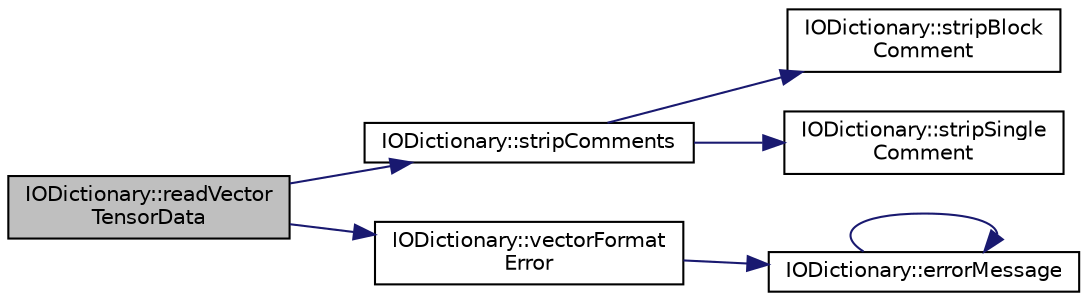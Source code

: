 digraph "IODictionary::readVectorTensorData"
{
 // LATEX_PDF_SIZE
  bgcolor="transparent";
  edge [fontname="Helvetica",fontsize="10",labelfontname="Helvetica",labelfontsize="10"];
  node [fontname="Helvetica",fontsize="10",shape=record];
  rankdir="LR";
  Node1 [label="IODictionary::readVector\lTensorData",height=0.2,width=0.4,color="black", fillcolor="grey75", style="filled", fontcolor="black",tooltip=" "];
  Node1 -> Node2 [color="midnightblue",fontsize="10",style="solid",fontname="Helvetica"];
  Node2 [label="IODictionary::stripComments",height=0.2,width=0.4,color="black",URL="$classIODictionary.html#ac15a8655b8c9e130366de9b2fdf7bd68",tooltip=" "];
  Node2 -> Node3 [color="midnightblue",fontsize="10",style="solid",fontname="Helvetica"];
  Node3 [label="IODictionary::stripBlock\lComment",height=0.2,width=0.4,color="black",URL="$classIODictionary.html#a4ac06e814b5d27749ceaf2cdeffb6f32",tooltip=" "];
  Node2 -> Node4 [color="midnightblue",fontsize="10",style="solid",fontname="Helvetica"];
  Node4 [label="IODictionary::stripSingle\lComment",height=0.2,width=0.4,color="black",URL="$classIODictionary.html#aca978d016bf32e8fe1db40e78725a963",tooltip=" "];
  Node1 -> Node5 [color="midnightblue",fontsize="10",style="solid",fontname="Helvetica"];
  Node5 [label="IODictionary::vectorFormat\lError",height=0.2,width=0.4,color="black",URL="$classIODictionary.html#a856b1e35d60a42d1ded63923786907a6",tooltip=" "];
  Node5 -> Node6 [color="midnightblue",fontsize="10",style="solid",fontname="Helvetica"];
  Node6 [label="IODictionary::errorMessage",height=0.2,width=0.4,color="black",URL="$classIODictionary.html#a330dbe95a8d638be5a4a01366e954cef",tooltip=" "];
  Node6 -> Node6 [color="midnightblue",fontsize="10",style="solid",fontname="Helvetica"];
}
